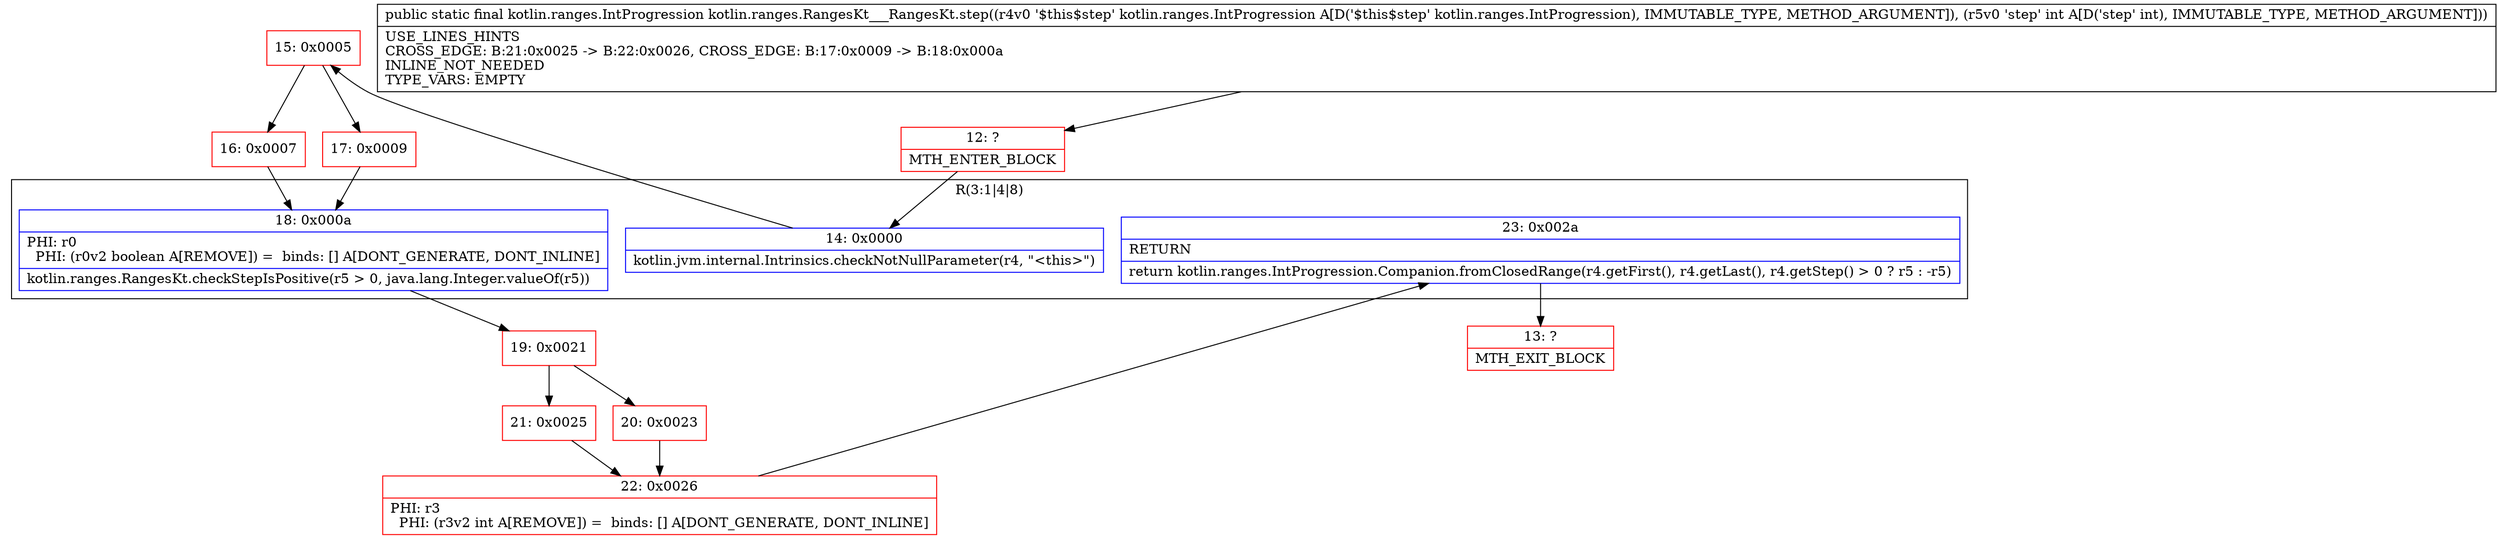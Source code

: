 digraph "CFG forkotlin.ranges.RangesKt___RangesKt.step(Lkotlin\/ranges\/IntProgression;I)Lkotlin\/ranges\/IntProgression;" {
subgraph cluster_Region_920985839 {
label = "R(3:1|4|8)";
node [shape=record,color=blue];
Node_14 [shape=record,label="{14\:\ 0x0000|kotlin.jvm.internal.Intrinsics.checkNotNullParameter(r4, \"\<this\>\")\l}"];
Node_18 [shape=record,label="{18\:\ 0x000a|PHI: r0 \l  PHI: (r0v2 boolean A[REMOVE]) =  binds: [] A[DONT_GENERATE, DONT_INLINE]\l|kotlin.ranges.RangesKt.checkStepIsPositive(r5 \> 0, java.lang.Integer.valueOf(r5))\l}"];
Node_23 [shape=record,label="{23\:\ 0x002a|RETURN\l|return kotlin.ranges.IntProgression.Companion.fromClosedRange(r4.getFirst(), r4.getLast(), r4.getStep() \> 0 ? r5 : \-r5)\l}"];
}
Node_12 [shape=record,color=red,label="{12\:\ ?|MTH_ENTER_BLOCK\l}"];
Node_15 [shape=record,color=red,label="{15\:\ 0x0005}"];
Node_16 [shape=record,color=red,label="{16\:\ 0x0007}"];
Node_19 [shape=record,color=red,label="{19\:\ 0x0021}"];
Node_20 [shape=record,color=red,label="{20\:\ 0x0023}"];
Node_22 [shape=record,color=red,label="{22\:\ 0x0026|PHI: r3 \l  PHI: (r3v2 int A[REMOVE]) =  binds: [] A[DONT_GENERATE, DONT_INLINE]\l}"];
Node_13 [shape=record,color=red,label="{13\:\ ?|MTH_EXIT_BLOCK\l}"];
Node_21 [shape=record,color=red,label="{21\:\ 0x0025}"];
Node_17 [shape=record,color=red,label="{17\:\ 0x0009}"];
MethodNode[shape=record,label="{public static final kotlin.ranges.IntProgression kotlin.ranges.RangesKt___RangesKt.step((r4v0 '$this$step' kotlin.ranges.IntProgression A[D('$this$step' kotlin.ranges.IntProgression), IMMUTABLE_TYPE, METHOD_ARGUMENT]), (r5v0 'step' int A[D('step' int), IMMUTABLE_TYPE, METHOD_ARGUMENT]))  | USE_LINES_HINTS\lCROSS_EDGE: B:21:0x0025 \-\> B:22:0x0026, CROSS_EDGE: B:17:0x0009 \-\> B:18:0x000a\lINLINE_NOT_NEEDED\lTYPE_VARS: EMPTY\l}"];
MethodNode -> Node_12;Node_14 -> Node_15;
Node_18 -> Node_19;
Node_23 -> Node_13;
Node_12 -> Node_14;
Node_15 -> Node_16;
Node_15 -> Node_17;
Node_16 -> Node_18;
Node_19 -> Node_20;
Node_19 -> Node_21;
Node_20 -> Node_22;
Node_22 -> Node_23;
Node_21 -> Node_22;
Node_17 -> Node_18;
}

